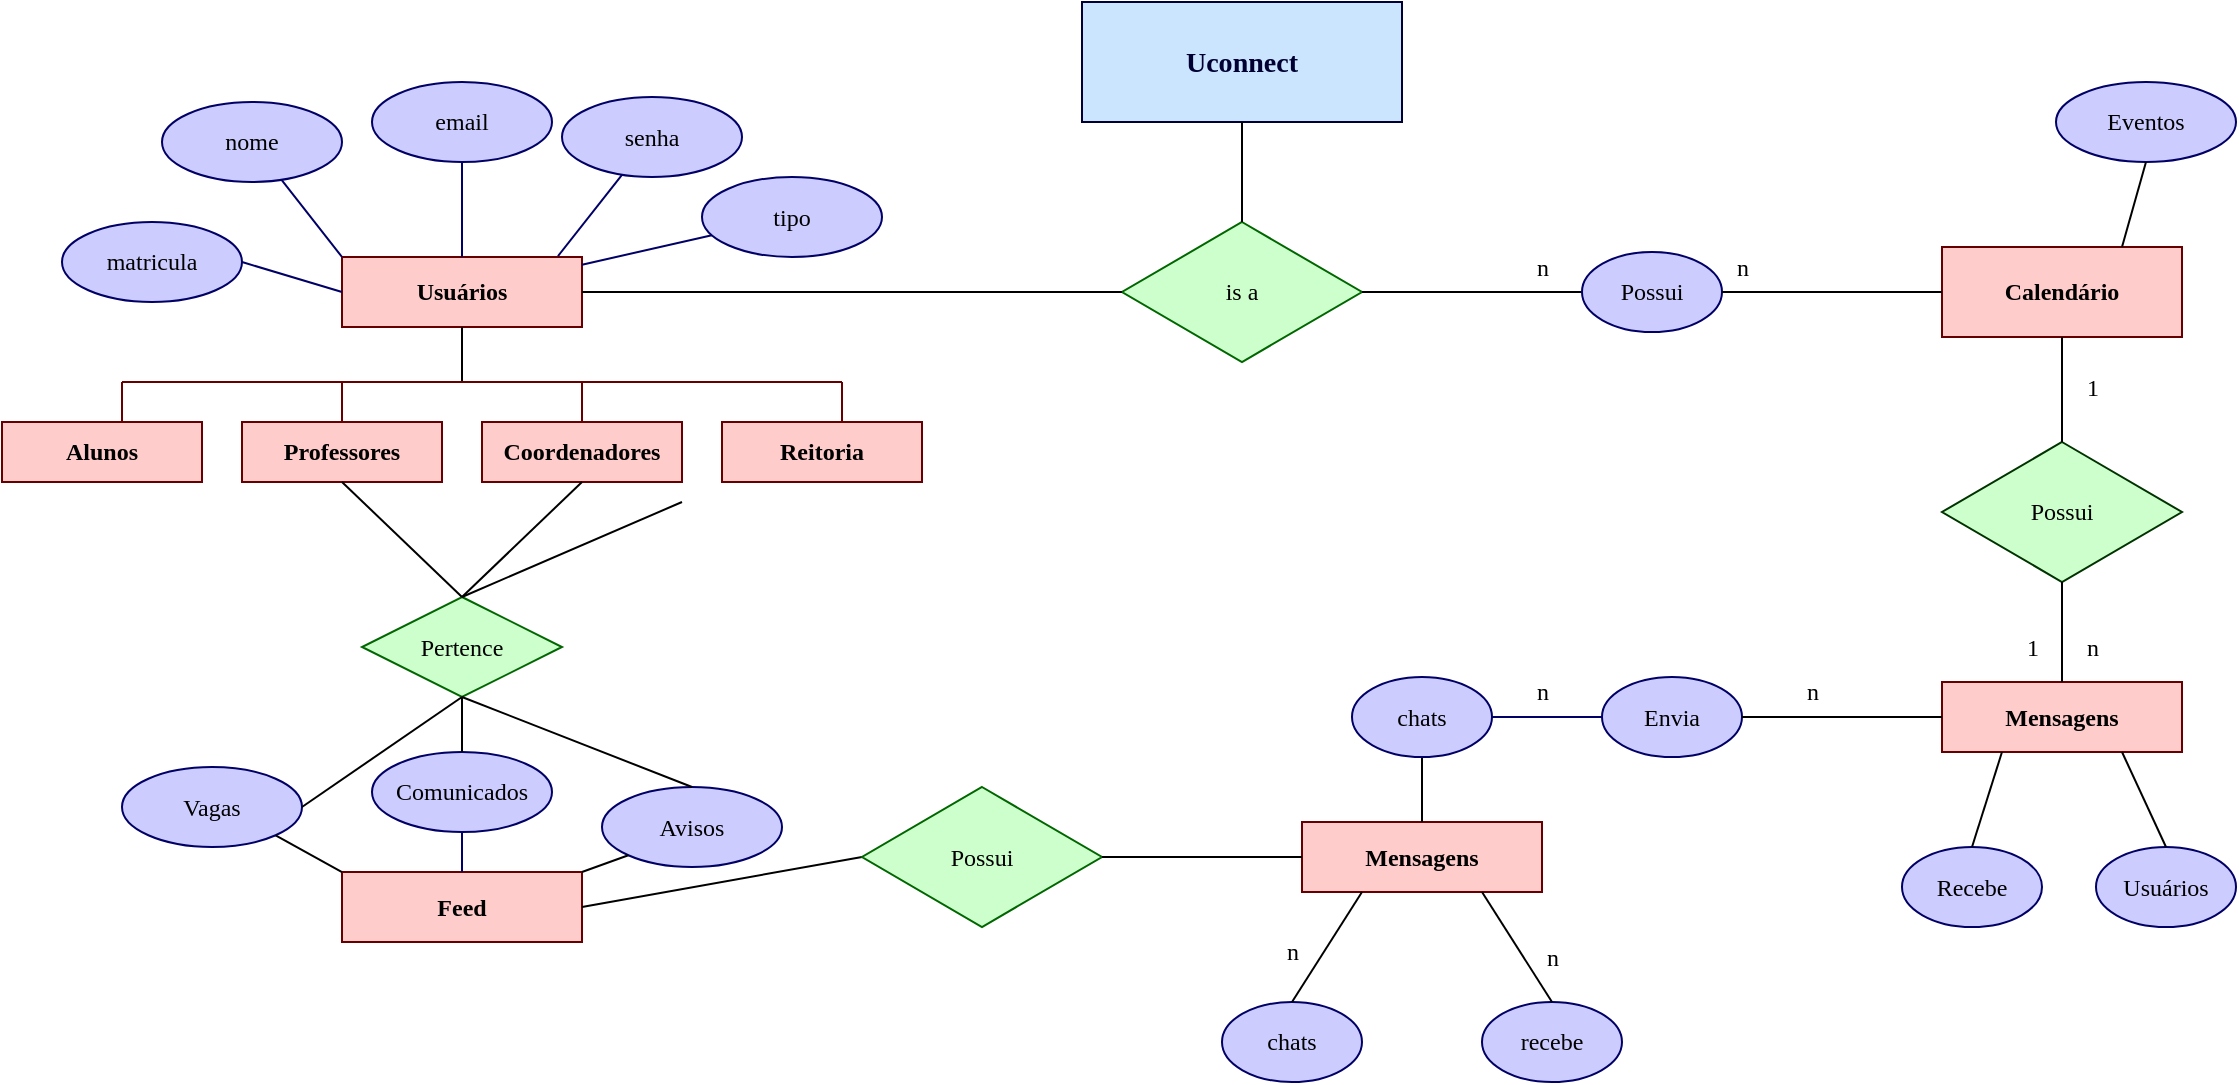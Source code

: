 <mxfile version="26.2.12">
  <diagram name="Página-1" id="XXjMigavx-W10F49XDjn">
    <mxGraphModel dx="1851" dy="1725" grid="1" gridSize="10" guides="1" tooltips="1" connect="1" arrows="1" fold="1" page="1" pageScale="1" pageWidth="827" pageHeight="1169" math="0" shadow="0">
      <root>
        <mxCell id="0" />
        <mxCell id="1" parent="0" />
        <mxCell id="xmNOLHHIbgw2WWlU3eTN-1" value="&lt;h3&gt;&lt;span&gt;&lt;font style=&quot;color: rgb(0, 0, 51);&quot;&gt;Uconnect&lt;/font&gt;&lt;/span&gt;&lt;/h3&gt;" style="rounded=0;whiteSpace=wrap;html=1;fontFamily=Times New Roman;fontStyle=0;fillColor=#CCE5FF;strokeColor=#000033;" parent="1" vertex="1">
          <mxGeometry x="320" y="-70" width="160" height="60" as="geometry" />
        </mxCell>
        <mxCell id="xmNOLHHIbgw2WWlU3eTN-2" value="&lt;font style=&quot;vertical-align: inherit;&quot;&gt;&lt;font style=&quot;vertical-align: inherit;&quot;&gt;is a&lt;/font&gt;&lt;/font&gt;" style="rhombus;whiteSpace=wrap;html=1;fillColor=#CCFFCC;strokeColor=#006600;fontFamily=Times New Roman;fontStyle=0" parent="1" vertex="1">
          <mxGeometry x="340" y="40" width="120" height="70" as="geometry" />
        </mxCell>
        <mxCell id="xmNOLHHIbgw2WWlU3eTN-4" value="" style="endArrow=none;html=1;rounded=0;entryX=0.5;entryY=1;entryDx=0;entryDy=0;exitX=0.5;exitY=0;exitDx=0;exitDy=0;fontFamily=Times New Roman;fontStyle=0" parent="1" source="xmNOLHHIbgw2WWlU3eTN-2" target="xmNOLHHIbgw2WWlU3eTN-1" edge="1">
          <mxGeometry width="50" height="50" relative="1" as="geometry">
            <mxPoint x="400" y="30" as="sourcePoint" />
            <mxPoint x="440" y="100" as="targetPoint" />
          </mxGeometry>
        </mxCell>
        <mxCell id="xmNOLHHIbgw2WWlU3eTN-6" value="&lt;font style=&quot;vertical-align: inherit;&quot;&gt;&lt;font style=&quot;vertical-align: inherit;&quot;&gt;Usuários&lt;/font&gt;&lt;/font&gt;" style="rounded=0;whiteSpace=wrap;html=1;fillColor=#FFCCCC;strokeColor=#660000;fontFamily=Times New Roman;fontStyle=1" parent="1" vertex="1">
          <mxGeometry x="-50" y="57.5" width="120" height="35" as="geometry" />
        </mxCell>
        <mxCell id="xmNOLHHIbgw2WWlU3eTN-7" value="&lt;font style=&quot;vertical-align: inherit;&quot;&gt;&lt;font style=&quot;vertical-align: inherit;&quot;&gt;matricula&lt;/font&gt;&lt;/font&gt;" style="ellipse;whiteSpace=wrap;html=1;fillColor=#CCCCFF;strokeColor=#000066;fontFamily=Times New Roman;fontStyle=0" parent="1" vertex="1">
          <mxGeometry x="-190" y="40" width="90" height="40" as="geometry" />
        </mxCell>
        <mxCell id="xmNOLHHIbgw2WWlU3eTN-8" value="&lt;font style=&quot;vertical-align: inherit;&quot;&gt;&lt;font style=&quot;vertical-align: inherit;&quot;&gt;nome&lt;/font&gt;&lt;/font&gt;" style="ellipse;whiteSpace=wrap;html=1;fillColor=#CCCCFF;strokeColor=#000066;fontFamily=Times New Roman;fontStyle=0" parent="1" vertex="1">
          <mxGeometry x="-140" y="-20" width="90" height="40" as="geometry" />
        </mxCell>
        <mxCell id="xmNOLHHIbgw2WWlU3eTN-9" value="&lt;font style=&quot;vertical-align: inherit;&quot;&gt;&lt;font style=&quot;vertical-align: inherit;&quot;&gt;&lt;font style=&quot;vertical-align: inherit;&quot;&gt;&lt;font style=&quot;vertical-align: inherit;&quot;&gt;email&lt;/font&gt;&lt;/font&gt;&lt;/font&gt;&lt;/font&gt;" style="ellipse;whiteSpace=wrap;html=1;fillColor=#CCCCFF;strokeColor=#000066;fontFamily=Times New Roman;fontStyle=0" parent="1" vertex="1">
          <mxGeometry x="-35" y="-30" width="90" height="40" as="geometry" />
        </mxCell>
        <mxCell id="xmNOLHHIbgw2WWlU3eTN-10" value="&lt;font style=&quot;vertical-align: inherit;&quot;&gt;&lt;font style=&quot;vertical-align: inherit;&quot;&gt;&lt;font style=&quot;vertical-align: inherit;&quot;&gt;&lt;font style=&quot;vertical-align: inherit;&quot;&gt;&lt;font style=&quot;vertical-align: inherit;&quot;&gt;&lt;font style=&quot;vertical-align: inherit;&quot;&gt;senha&lt;/font&gt;&lt;/font&gt;&lt;/font&gt;&lt;/font&gt;&lt;/font&gt;&lt;/font&gt;" style="ellipse;whiteSpace=wrap;html=1;fillColor=#CCCCFF;strokeColor=#000066;fontFamily=Times New Roman;fontStyle=0" parent="1" vertex="1">
          <mxGeometry x="60" y="-22.5" width="90" height="40" as="geometry" />
        </mxCell>
        <mxCell id="xmNOLHHIbgw2WWlU3eTN-11" value="&lt;font style=&quot;vertical-align: inherit;&quot;&gt;&lt;font style=&quot;vertical-align: inherit;&quot;&gt;tipo&lt;/font&gt;&lt;/font&gt;" style="ellipse;whiteSpace=wrap;html=1;fillColor=#CCCCFF;strokeColor=#000066;fontFamily=Times New Roman;fontStyle=0" parent="1" vertex="1">
          <mxGeometry x="130" y="17.5" width="90" height="40" as="geometry" />
        </mxCell>
        <mxCell id="xmNOLHHIbgw2WWlU3eTN-12" value="" style="endArrow=none;html=1;rounded=0;fillColor=#CCCCFF;strokeColor=#000066;fontFamily=Times New Roman;fontStyle=0" parent="1" source="xmNOLHHIbgw2WWlU3eTN-6" target="xmNOLHHIbgw2WWlU3eTN-11" edge="1">
          <mxGeometry width="50" height="50" relative="1" as="geometry">
            <mxPoint x="250" y="150" as="sourcePoint" />
            <mxPoint x="300" y="100" as="targetPoint" />
          </mxGeometry>
        </mxCell>
        <mxCell id="xmNOLHHIbgw2WWlU3eTN-13" value="" style="endArrow=none;html=1;rounded=0;exitX=0.9;exitY=-0.014;exitDx=0;exitDy=0;exitPerimeter=0;fillColor=#CCCCFF;strokeColor=#000066;fontFamily=Times New Roman;fontStyle=0" parent="1" source="xmNOLHHIbgw2WWlU3eTN-6" target="xmNOLHHIbgw2WWlU3eTN-10" edge="1">
          <mxGeometry width="50" height="50" relative="1" as="geometry">
            <mxPoint x="70" y="50" as="sourcePoint" />
            <mxPoint x="300" y="100" as="targetPoint" />
          </mxGeometry>
        </mxCell>
        <mxCell id="xmNOLHHIbgw2WWlU3eTN-14" value="" style="endArrow=none;html=1;rounded=0;exitX=0.5;exitY=0;exitDx=0;exitDy=0;entryX=0.5;entryY=1;entryDx=0;entryDy=0;fillColor=#CCCCFF;strokeColor=#000066;fontFamily=Times New Roman;fontStyle=0" parent="1" source="xmNOLHHIbgw2WWlU3eTN-6" target="xmNOLHHIbgw2WWlU3eTN-9" edge="1">
          <mxGeometry width="50" height="50" relative="1" as="geometry">
            <mxPoint x="250" y="150" as="sourcePoint" />
            <mxPoint x="300" y="100" as="targetPoint" />
          </mxGeometry>
        </mxCell>
        <mxCell id="xmNOLHHIbgw2WWlU3eTN-15" value="" style="endArrow=none;html=1;rounded=0;exitX=0;exitY=0;exitDx=0;exitDy=0;fillColor=#CCCCFF;strokeColor=#000066;fontFamily=Times New Roman;fontStyle=0" parent="1" source="xmNOLHHIbgw2WWlU3eTN-6" target="xmNOLHHIbgw2WWlU3eTN-8" edge="1">
          <mxGeometry width="50" height="50" relative="1" as="geometry">
            <mxPoint x="250" y="150" as="sourcePoint" />
            <mxPoint x="300" y="100" as="targetPoint" />
          </mxGeometry>
        </mxCell>
        <mxCell id="xmNOLHHIbgw2WWlU3eTN-16" value="" style="endArrow=none;html=1;rounded=0;exitX=0;exitY=0.5;exitDx=0;exitDy=0;entryX=1;entryY=0.5;entryDx=0;entryDy=0;strokeColor=#000066;fontFamily=Times New Roman;fontStyle=0" parent="1" source="xmNOLHHIbgw2WWlU3eTN-6" target="xmNOLHHIbgw2WWlU3eTN-7" edge="1">
          <mxGeometry width="50" height="50" relative="1" as="geometry">
            <mxPoint x="250" y="150" as="sourcePoint" />
            <mxPoint x="300" y="100" as="targetPoint" />
          </mxGeometry>
        </mxCell>
        <mxCell id="xmNOLHHIbgw2WWlU3eTN-17" value="" style="endArrow=none;html=1;rounded=0;exitX=1;exitY=0.5;exitDx=0;exitDy=0;fontFamily=Times New Roman;fontStyle=0" parent="1" source="xmNOLHHIbgw2WWlU3eTN-6" target="xmNOLHHIbgw2WWlU3eTN-2" edge="1">
          <mxGeometry width="50" height="50" relative="1" as="geometry">
            <mxPoint x="250" y="150" as="sourcePoint" />
            <mxPoint x="300" y="100" as="targetPoint" />
          </mxGeometry>
        </mxCell>
        <mxCell id="xmNOLHHIbgw2WWlU3eTN-18" value="&lt;font style=&quot;vertical-align: inherit;&quot;&gt;&lt;font style=&quot;vertical-align: inherit;&quot;&gt;Alunos&lt;/font&gt;&lt;/font&gt;" style="rounded=0;whiteSpace=wrap;html=1;fillColor=#FFCCCC;strokeColor=#660000;fontFamily=Times New Roman;fontStyle=1" parent="1" vertex="1">
          <mxGeometry x="-220" y="140" width="100" height="30" as="geometry" />
        </mxCell>
        <mxCell id="xmNOLHHIbgw2WWlU3eTN-19" value="&lt;font style=&quot;vertical-align: inherit;&quot;&gt;&lt;font style=&quot;vertical-align: inherit;&quot;&gt;Professores&lt;/font&gt;&lt;/font&gt;" style="rounded=0;whiteSpace=wrap;html=1;fillColor=#FFCCCC;strokeColor=#660000;fontFamily=Times New Roman;fontStyle=1" parent="1" vertex="1">
          <mxGeometry x="-100" y="140" width="100" height="30" as="geometry" />
        </mxCell>
        <mxCell id="xmNOLHHIbgw2WWlU3eTN-20" value="&lt;font style=&quot;vertical-align: inherit;&quot;&gt;&lt;font style=&quot;vertical-align: inherit;&quot;&gt;Coordenadores&lt;/font&gt;&lt;/font&gt;" style="rounded=0;whiteSpace=wrap;html=1;fillColor=#FFCCCC;strokeColor=#660000;fontFamily=Times New Roman;fontStyle=1" parent="1" vertex="1">
          <mxGeometry x="20" y="140" width="100" height="30" as="geometry" />
        </mxCell>
        <mxCell id="xmNOLHHIbgw2WWlU3eTN-21" value="&lt;font style=&quot;vertical-align: inherit;&quot;&gt;&lt;font style=&quot;vertical-align: inherit;&quot;&gt;&lt;font style=&quot;vertical-align: inherit;&quot;&gt;&lt;font style=&quot;vertical-align: inherit;&quot;&gt;Reitoria&lt;/font&gt;&lt;/font&gt;&lt;/font&gt;&lt;/font&gt;" style="rounded=0;whiteSpace=wrap;html=1;fillColor=#FFCCCC;strokeColor=#660000;fontFamily=Times New Roman;fontStyle=1" parent="1" vertex="1">
          <mxGeometry x="140" y="140" width="100" height="30" as="geometry" />
        </mxCell>
        <mxCell id="xmNOLHHIbgw2WWlU3eTN-22" value="" style="endArrow=none;html=1;rounded=0;entryX=0.5;entryY=1;entryDx=0;entryDy=0;fontFamily=Times New Roman;fontStyle=0" parent="1" target="xmNOLHHIbgw2WWlU3eTN-6" edge="1">
          <mxGeometry width="50" height="50" relative="1" as="geometry">
            <mxPoint x="10" y="120" as="sourcePoint" />
            <mxPoint x="160" y="100" as="targetPoint" />
          </mxGeometry>
        </mxCell>
        <mxCell id="xmNOLHHIbgw2WWlU3eTN-23" value="" style="endArrow=none;html=1;rounded=0;fillColor=#FFCCCC;strokeColor=#660000;fontFamily=Times New Roman;fontStyle=1" parent="1" edge="1">
          <mxGeometry width="50" height="50" relative="1" as="geometry">
            <mxPoint x="-160" y="120" as="sourcePoint" />
            <mxPoint x="200" y="120" as="targetPoint" />
          </mxGeometry>
        </mxCell>
        <mxCell id="xmNOLHHIbgw2WWlU3eTN-24" value="" style="endArrow=none;html=1;rounded=0;fillColor=#FFCCCC;strokeColor=#660000;fontFamily=Times New Roman;fontStyle=1" parent="1" edge="1">
          <mxGeometry width="50" height="50" relative="1" as="geometry">
            <mxPoint x="200" y="140" as="sourcePoint" />
            <mxPoint x="200" y="120" as="targetPoint" />
          </mxGeometry>
        </mxCell>
        <mxCell id="xmNOLHHIbgw2WWlU3eTN-25" value="" style="endArrow=none;html=1;rounded=0;exitX=0.5;exitY=0;exitDx=0;exitDy=0;fillColor=#FFCCCC;strokeColor=#660000;fontFamily=Times New Roman;fontStyle=1" parent="1" source="xmNOLHHIbgw2WWlU3eTN-20" edge="1">
          <mxGeometry width="50" height="50" relative="1" as="geometry">
            <mxPoint x="110" y="150" as="sourcePoint" />
            <mxPoint x="70" y="120" as="targetPoint" />
          </mxGeometry>
        </mxCell>
        <mxCell id="xmNOLHHIbgw2WWlU3eTN-27" value="" style="endArrow=none;html=1;rounded=0;exitX=0.5;exitY=0;exitDx=0;exitDy=0;fillColor=#FFCCCC;strokeColor=#660000;fontFamily=Times New Roman;fontStyle=1" parent="1" source="xmNOLHHIbgw2WWlU3eTN-19" edge="1">
          <mxGeometry width="50" height="50" relative="1" as="geometry">
            <mxPoint x="110" y="150" as="sourcePoint" />
            <mxPoint x="-50" y="120" as="targetPoint" />
          </mxGeometry>
        </mxCell>
        <mxCell id="xmNOLHHIbgw2WWlU3eTN-28" value="" style="endArrow=none;html=1;rounded=0;fillColor=#FFCCCC;strokeColor=#660000;fontFamily=Times New Roman;fontStyle=1" parent="1" edge="1">
          <mxGeometry width="50" height="50" relative="1" as="geometry">
            <mxPoint x="-160" y="140" as="sourcePoint" />
            <mxPoint x="-160" y="120" as="targetPoint" />
          </mxGeometry>
        </mxCell>
        <mxCell id="xmNOLHHIbgw2WWlU3eTN-31" value="" style="endArrow=none;html=1;rounded=0;exitX=1;exitY=0.5;exitDx=0;exitDy=0;entryX=0;entryY=0.5;entryDx=0;entryDy=0;fontFamily=Times New Roman;fontStyle=0" parent="1" source="xmNOLHHIbgw2WWlU3eTN-2" target="xmNOLHHIbgw2WWlU3eTN-32" edge="1">
          <mxGeometry width="50" height="50" relative="1" as="geometry">
            <mxPoint x="590" y="150" as="sourcePoint" />
            <mxPoint x="560" y="80" as="targetPoint" />
          </mxGeometry>
        </mxCell>
        <mxCell id="xmNOLHHIbgw2WWlU3eTN-32" value="&lt;font style=&quot;vertical-align: inherit;&quot;&gt;&lt;font style=&quot;vertical-align: inherit;&quot;&gt;Possui&lt;/font&gt;&lt;/font&gt;" style="ellipse;whiteSpace=wrap;html=1;fillColor=#CCCCFF;strokeColor=#000066;fontFamily=Times New Roman;fontStyle=0" parent="1" vertex="1">
          <mxGeometry x="570" y="55" width="70" height="40" as="geometry" />
        </mxCell>
        <mxCell id="xmNOLHHIbgw2WWlU3eTN-34" value="&lt;font style=&quot;vertical-align: inherit;&quot;&gt;&lt;font style=&quot;vertical-align: inherit;&quot;&gt;Calendário&lt;/font&gt;&lt;/font&gt;" style="rounded=0;whiteSpace=wrap;html=1;fontFamily=Times New Roman;fontStyle=1;fillColor=#FFCCCC;strokeColor=#660000;" parent="1" vertex="1">
          <mxGeometry x="750" y="52.5" width="120" height="45" as="geometry" />
        </mxCell>
        <mxCell id="xmNOLHHIbgw2WWlU3eTN-35" value="" style="endArrow=none;html=1;rounded=0;entryX=0;entryY=0.5;entryDx=0;entryDy=0;exitX=1;exitY=0.5;exitDx=0;exitDy=0;fontFamily=Times New Roman;fontStyle=0" parent="1" source="xmNOLHHIbgw2WWlU3eTN-32" target="xmNOLHHIbgw2WWlU3eTN-34" edge="1">
          <mxGeometry width="50" height="50" relative="1" as="geometry">
            <mxPoint x="590" y="150" as="sourcePoint" />
            <mxPoint x="640" y="100" as="targetPoint" />
          </mxGeometry>
        </mxCell>
        <mxCell id="xmNOLHHIbgw2WWlU3eTN-37" value="&lt;font style=&quot;vertical-align: inherit;&quot;&gt;&lt;font style=&quot;vertical-align: inherit;&quot;&gt;&lt;font style=&quot;vertical-align: inherit;&quot;&gt;&lt;font style=&quot;vertical-align: inherit;&quot;&gt;Eventos&lt;/font&gt;&lt;/font&gt;&lt;/font&gt;&lt;/font&gt;" style="ellipse;whiteSpace=wrap;html=1;fillColor=#CCCCFF;strokeColor=#000066;fontFamily=Times New Roman;fontStyle=0" parent="1" vertex="1">
          <mxGeometry x="807" y="-30" width="90" height="40" as="geometry" />
        </mxCell>
        <mxCell id="xmNOLHHIbgw2WWlU3eTN-39" value="&lt;font style=&quot;vertical-align: inherit;&quot;&gt;&lt;font style=&quot;vertical-align: inherit;&quot;&gt;Feed&lt;/font&gt;&lt;/font&gt;" style="rounded=0;whiteSpace=wrap;html=1;fillColor=#FFCCCC;strokeColor=#660000;fontFamily=Times New Roman;fontStyle=1" parent="1" vertex="1">
          <mxGeometry x="-50" y="365" width="120" height="35" as="geometry" />
        </mxCell>
        <mxCell id="xmNOLHHIbgw2WWlU3eTN-41" value="&lt;font style=&quot;vertical-align: inherit;&quot;&gt;&lt;font style=&quot;vertical-align: inherit;&quot;&gt;&lt;font style=&quot;vertical-align: inherit;&quot;&gt;&lt;font style=&quot;vertical-align: inherit;&quot;&gt;Comunicados&lt;/font&gt;&lt;/font&gt;&lt;/font&gt;&lt;/font&gt;" style="ellipse;whiteSpace=wrap;html=1;fillColor=#CCCCFF;strokeColor=#000066;fontFamily=Times New Roman;fontStyle=0" parent="1" vertex="1">
          <mxGeometry x="-35" y="305" width="90" height="40" as="geometry" />
        </mxCell>
        <mxCell id="xmNOLHHIbgw2WWlU3eTN-43" value="&lt;font style=&quot;vertical-align: inherit;&quot;&gt;&lt;font style=&quot;vertical-align: inherit;&quot;&gt;Avisos&lt;/font&gt;&lt;/font&gt;" style="ellipse;whiteSpace=wrap;html=1;fillColor=#CCCCFF;strokeColor=#000066;fontFamily=Times New Roman;fontStyle=0" parent="1" vertex="1">
          <mxGeometry x="80" y="322.5" width="90" height="40" as="geometry" />
        </mxCell>
        <mxCell id="xmNOLHHIbgw2WWlU3eTN-44" value="&lt;font style=&quot;vertical-align: inherit;&quot;&gt;&lt;font style=&quot;vertical-align: inherit;&quot;&gt;Vagas&lt;/font&gt;&lt;/font&gt;" style="ellipse;whiteSpace=wrap;html=1;fillColor=#CCCCFF;strokeColor=#000066;fontFamily=Times New Roman;fontStyle=0" parent="1" vertex="1">
          <mxGeometry x="-160" y="312.5" width="90" height="40" as="geometry" />
        </mxCell>
        <mxCell id="xmNOLHHIbgw2WWlU3eTN-45" value="" style="endArrow=none;html=1;rounded=0;entryX=0.5;entryY=1;entryDx=0;entryDy=0;exitX=0.5;exitY=0;exitDx=0;exitDy=0;fillColor=#CCCCFF;strokeColor=#000066;fontFamily=Times New Roman;fontStyle=0" parent="1" source="xmNOLHHIbgw2WWlU3eTN-39" target="xmNOLHHIbgw2WWlU3eTN-41" edge="1">
          <mxGeometry width="50" height="50" relative="1" as="geometry">
            <mxPoint x="25" y="340" as="sourcePoint" />
            <mxPoint x="130" y="250" as="targetPoint" />
          </mxGeometry>
        </mxCell>
        <mxCell id="xmNOLHHIbgw2WWlU3eTN-48" value="" style="endArrow=none;html=1;rounded=0;entryX=0;entryY=0.5;entryDx=0;entryDy=0;exitX=1;exitY=0.5;exitDx=0;exitDy=0;fontFamily=Times New Roman;fontStyle=0" parent="1" source="xmNOLHHIbgw2WWlU3eTN-39" target="xmNOLHHIbgw2WWlU3eTN-50" edge="1">
          <mxGeometry width="50" height="50" relative="1" as="geometry">
            <mxPoint x="80" y="300" as="sourcePoint" />
            <mxPoint x="225.714" y="324.286" as="targetPoint" />
          </mxGeometry>
        </mxCell>
        <mxCell id="xmNOLHHIbgw2WWlU3eTN-50" value="&lt;font style=&quot;vertical-align: inherit;&quot;&gt;&lt;font style=&quot;vertical-align: inherit;&quot;&gt;Possui&lt;/font&gt;&lt;/font&gt;" style="rhombus;whiteSpace=wrap;html=1;fillColor=#CCFFCC;strokeColor=#006600;fontFamily=Times New Roman;fontStyle=0" parent="1" vertex="1">
          <mxGeometry x="210" y="322.5" width="120" height="70" as="geometry" />
        </mxCell>
        <mxCell id="xmNOLHHIbgw2WWlU3eTN-51" value="&lt;font style=&quot;vertical-align: inherit;&quot;&gt;&lt;font style=&quot;vertical-align: inherit;&quot;&gt;Mensagens&lt;/font&gt;&lt;/font&gt;" style="rounded=0;whiteSpace=wrap;html=1;fontFamily=Times New Roman;fontStyle=1;fillColor=#FFCCCC;strokeColor=#660000;" parent="1" vertex="1">
          <mxGeometry x="430" y="340" width="120" height="35" as="geometry" />
        </mxCell>
        <mxCell id="xmNOLHHIbgw2WWlU3eTN-52" value="" style="endArrow=none;html=1;rounded=0;entryX=0;entryY=0.5;entryDx=0;entryDy=0;exitX=1;exitY=0.5;exitDx=0;exitDy=0;fontFamily=Times New Roman;fontStyle=0" parent="1" source="xmNOLHHIbgw2WWlU3eTN-50" target="xmNOLHHIbgw2WWlU3eTN-51" edge="1">
          <mxGeometry width="50" height="50" relative="1" as="geometry">
            <mxPoint x="80" y="300" as="sourcePoint" />
            <mxPoint x="130" y="250" as="targetPoint" />
          </mxGeometry>
        </mxCell>
        <mxCell id="xmNOLHHIbgw2WWlU3eTN-53" value="&lt;font style=&quot;vertical-align: inherit;&quot;&gt;&lt;font style=&quot;vertical-align: inherit;&quot;&gt;chats&lt;/font&gt;&lt;/font&gt;" style="ellipse;whiteSpace=wrap;html=1;fillColor=#CCCCFF;strokeColor=#000066;fontFamily=Times New Roman;fontStyle=0" parent="1" vertex="1">
          <mxGeometry x="390" y="430" width="70" height="40" as="geometry" />
        </mxCell>
        <mxCell id="xmNOLHHIbgw2WWlU3eTN-54" value="&lt;font style=&quot;vertical-align: inherit;&quot;&gt;&lt;font style=&quot;vertical-align: inherit;&quot;&gt;recebe&lt;/font&gt;&lt;/font&gt;" style="ellipse;whiteSpace=wrap;html=1;fillColor=#CCCCFF;strokeColor=#000066;fontFamily=Times New Roman;fontStyle=0" parent="1" vertex="1">
          <mxGeometry x="520" y="430" width="70" height="40" as="geometry" />
        </mxCell>
        <mxCell id="xmNOLHHIbgw2WWlU3eTN-55" value="" style="endArrow=none;html=1;rounded=0;exitX=0.5;exitY=0;exitDx=0;exitDy=0;entryX=0.25;entryY=1;entryDx=0;entryDy=0;fontFamily=Times New Roman;fontStyle=0" parent="1" source="xmNOLHHIbgw2WWlU3eTN-53" target="xmNOLHHIbgw2WWlU3eTN-51" edge="1">
          <mxGeometry width="50" height="50" relative="1" as="geometry">
            <mxPoint x="540" y="320" as="sourcePoint" />
            <mxPoint x="590" y="270" as="targetPoint" />
          </mxGeometry>
        </mxCell>
        <mxCell id="xmNOLHHIbgw2WWlU3eTN-56" value="" style="endArrow=none;html=1;rounded=0;exitX=0.5;exitY=0;exitDx=0;exitDy=0;entryX=0.75;entryY=1;entryDx=0;entryDy=0;fontFamily=Times New Roman;fontStyle=0" parent="1" source="xmNOLHHIbgw2WWlU3eTN-54" target="xmNOLHHIbgw2WWlU3eTN-51" edge="1">
          <mxGeometry width="50" height="50" relative="1" as="geometry">
            <mxPoint x="540" y="320" as="sourcePoint" />
            <mxPoint x="590" y="270" as="targetPoint" />
          </mxGeometry>
        </mxCell>
        <mxCell id="xmNOLHHIbgw2WWlU3eTN-57" value="&lt;font style=&quot;vertical-align: inherit;&quot;&gt;&lt;font style=&quot;vertical-align: inherit;&quot;&gt;n&lt;/font&gt;&lt;/font&gt;" style="text;html=1;align=center;verticalAlign=middle;resizable=0;points=[];autosize=1;strokeColor=none;fillColor=none;fontFamily=Times New Roman;fontStyle=0" parent="1" vertex="1">
          <mxGeometry x="410" y="390" width="30" height="30" as="geometry" />
        </mxCell>
        <mxCell id="xmNOLHHIbgw2WWlU3eTN-58" value="&lt;font style=&quot;vertical-align: inherit;&quot;&gt;&lt;font style=&quot;vertical-align: inherit;&quot;&gt;n&lt;/font&gt;&lt;/font&gt;" style="text;html=1;align=center;verticalAlign=middle;resizable=0;points=[];autosize=1;strokeColor=none;fillColor=none;fontFamily=Times New Roman;fontStyle=0" parent="1" vertex="1">
          <mxGeometry x="540" y="392.5" width="30" height="30" as="geometry" />
        </mxCell>
        <mxCell id="xmNOLHHIbgw2WWlU3eTN-59" value="" style="endArrow=none;html=1;rounded=0;exitX=0.5;exitY=0;exitDx=0;exitDy=0;fillColor=#CCCCFF;strokeColor=#000066;fontFamily=Times New Roman;fontStyle=0" parent="1" source="xmNOLHHIbgw2WWlU3eTN-60" edge="1">
          <mxGeometry width="50" height="50" relative="1" as="geometry">
            <mxPoint x="540" y="320" as="sourcePoint" />
            <mxPoint x="490" y="280" as="targetPoint" />
          </mxGeometry>
        </mxCell>
        <mxCell id="xmNOLHHIbgw2WWlU3eTN-61" value="" style="endArrow=none;html=1;rounded=0;exitX=0.5;exitY=0;exitDx=0;exitDy=0;fontFamily=Times New Roman;fontStyle=0" parent="1" source="xmNOLHHIbgw2WWlU3eTN-51" target="xmNOLHHIbgw2WWlU3eTN-60" edge="1">
          <mxGeometry width="50" height="50" relative="1" as="geometry">
            <mxPoint x="490" y="340" as="sourcePoint" />
            <mxPoint x="490" y="280" as="targetPoint" />
          </mxGeometry>
        </mxCell>
        <mxCell id="xmNOLHHIbgw2WWlU3eTN-60" value="&lt;font style=&quot;vertical-align: inherit;&quot;&gt;&lt;font style=&quot;vertical-align: inherit;&quot;&gt;chats&lt;/font&gt;&lt;/font&gt;" style="ellipse;whiteSpace=wrap;html=1;fillColor=#CCCCFF;strokeColor=#000066;fontFamily=Times New Roman;fontStyle=0" parent="1" vertex="1">
          <mxGeometry x="455" y="267.5" width="70" height="40" as="geometry" />
        </mxCell>
        <mxCell id="xmNOLHHIbgw2WWlU3eTN-62" value="&lt;font style=&quot;vertical-align: inherit;&quot;&gt;&lt;font style=&quot;vertical-align: inherit;&quot;&gt;Envia&lt;/font&gt;&lt;/font&gt;" style="ellipse;whiteSpace=wrap;html=1;fillColor=#CCCCFF;strokeColor=#000066;fontFamily=Times New Roman;fontStyle=0" parent="1" vertex="1">
          <mxGeometry x="580" y="267.5" width="70" height="40" as="geometry" />
        </mxCell>
        <mxCell id="xmNOLHHIbgw2WWlU3eTN-63" value="" style="endArrow=none;html=1;rounded=0;exitX=1;exitY=0.5;exitDx=0;exitDy=0;fillColor=#CCCCFF;strokeColor=#000066;fontFamily=Times New Roman;fontStyle=0" parent="1" source="xmNOLHHIbgw2WWlU3eTN-60" target="xmNOLHHIbgw2WWlU3eTN-62" edge="1">
          <mxGeometry width="50" height="50" relative="1" as="geometry">
            <mxPoint x="540" y="320" as="sourcePoint" />
            <mxPoint x="590" y="270" as="targetPoint" />
          </mxGeometry>
        </mxCell>
        <mxCell id="xmNOLHHIbgw2WWlU3eTN-64" value="&lt;font style=&quot;vertical-align: inherit;&quot;&gt;&lt;font style=&quot;vertical-align: inherit;&quot;&gt;n&lt;/font&gt;&lt;/font&gt;" style="text;html=1;align=center;verticalAlign=middle;resizable=0;points=[];autosize=1;strokeColor=none;fillColor=none;fontFamily=Times New Roman;fontStyle=0" parent="1" vertex="1">
          <mxGeometry x="535" y="260" width="30" height="30" as="geometry" />
        </mxCell>
        <mxCell id="xmNOLHHIbgw2WWlU3eTN-65" value="&lt;font style=&quot;vertical-align: inherit;&quot;&gt;&lt;font style=&quot;vertical-align: inherit;&quot;&gt;Mensagens&lt;/font&gt;&lt;/font&gt;" style="rounded=0;whiteSpace=wrap;html=1;fontFamily=Times New Roman;fontStyle=1;fillColor=#FFCCCC;strokeColor=#660000;" parent="1" vertex="1">
          <mxGeometry x="750" y="270" width="120" height="35" as="geometry" />
        </mxCell>
        <mxCell id="xmNOLHHIbgw2WWlU3eTN-66" value="" style="endArrow=none;html=1;rounded=0;entryX=0;entryY=0.5;entryDx=0;entryDy=0;fontFamily=Times New Roman;fontStyle=0" parent="1" source="xmNOLHHIbgw2WWlU3eTN-62" target="xmNOLHHIbgw2WWlU3eTN-65" edge="1">
          <mxGeometry width="50" height="50" relative="1" as="geometry">
            <mxPoint x="540" y="320" as="sourcePoint" />
            <mxPoint x="590" y="270" as="targetPoint" />
          </mxGeometry>
        </mxCell>
        <mxCell id="xmNOLHHIbgw2WWlU3eTN-67" value="&lt;font style=&quot;vertical-align: inherit;&quot;&gt;&lt;font style=&quot;vertical-align: inherit;&quot;&gt;Recebe&lt;/font&gt;&lt;/font&gt;" style="ellipse;whiteSpace=wrap;html=1;fillColor=#CCCCFF;strokeColor=#000066;fontFamily=Times New Roman;fontStyle=0" parent="1" vertex="1">
          <mxGeometry x="730" y="352.5" width="70" height="40" as="geometry" />
        </mxCell>
        <mxCell id="xmNOLHHIbgw2WWlU3eTN-68" value="&lt;font style=&quot;vertical-align: inherit;&quot;&gt;&lt;font style=&quot;vertical-align: inherit;&quot;&gt;&lt;font style=&quot;vertical-align: inherit;&quot;&gt;&lt;font style=&quot;vertical-align: inherit;&quot;&gt;Usuários&lt;/font&gt;&lt;/font&gt;&lt;/font&gt;&lt;/font&gt;" style="ellipse;whiteSpace=wrap;html=1;fillColor=#CCCCFF;strokeColor=#000066;fontStyle=0;fontFamily=Times New Roman;" parent="1" vertex="1">
          <mxGeometry x="827" y="352.5" width="70" height="40" as="geometry" />
        </mxCell>
        <mxCell id="xmNOLHHIbgw2WWlU3eTN-69" value="" style="endArrow=none;html=1;rounded=0;entryX=0.25;entryY=1;entryDx=0;entryDy=0;exitX=0.5;exitY=0;exitDx=0;exitDy=0;fontFamily=Times New Roman;fontStyle=0" parent="1" source="xmNOLHHIbgw2WWlU3eTN-67" target="xmNOLHHIbgw2WWlU3eTN-65" edge="1">
          <mxGeometry width="50" height="50" relative="1" as="geometry">
            <mxPoint x="540" y="320" as="sourcePoint" />
            <mxPoint x="590" y="270" as="targetPoint" />
          </mxGeometry>
        </mxCell>
        <mxCell id="xmNOLHHIbgw2WWlU3eTN-70" value="" style="endArrow=none;html=1;rounded=0;entryX=0.75;entryY=1;entryDx=0;entryDy=0;exitX=0.5;exitY=0;exitDx=0;exitDy=0;fontFamily=Times New Roman;fontStyle=0" parent="1" source="xmNOLHHIbgw2WWlU3eTN-68" target="xmNOLHHIbgw2WWlU3eTN-65" edge="1">
          <mxGeometry width="50" height="50" relative="1" as="geometry">
            <mxPoint x="540" y="320" as="sourcePoint" />
            <mxPoint x="590" y="270" as="targetPoint" />
          </mxGeometry>
        </mxCell>
        <mxCell id="xmNOLHHIbgw2WWlU3eTN-71" value="&lt;font style=&quot;vertical-align: inherit;&quot;&gt;&lt;font style=&quot;vertical-align: inherit;&quot;&gt;n&lt;/font&gt;&lt;/font&gt;" style="text;html=1;align=center;verticalAlign=middle;resizable=0;points=[];autosize=1;strokeColor=none;fillColor=none;fontFamily=Times New Roman;fontStyle=0" parent="1" vertex="1">
          <mxGeometry x="670" y="260" width="30" height="30" as="geometry" />
        </mxCell>
        <mxCell id="xmNOLHHIbgw2WWlU3eTN-72" value="&lt;font style=&quot;vertical-align: inherit;&quot;&gt;&lt;font style=&quot;vertical-align: inherit;&quot;&gt;Possui&lt;/font&gt;&lt;/font&gt;" style="rhombus;whiteSpace=wrap;html=1;fillColor=#CCFFCC;strokeColor=#003300;fontFamily=Times New Roman;fontStyle=0" parent="1" vertex="1">
          <mxGeometry x="750" y="150" width="120" height="70" as="geometry" />
        </mxCell>
        <mxCell id="xmNOLHHIbgw2WWlU3eTN-73" value="" style="endArrow=none;html=1;rounded=0;entryX=0.5;entryY=0;entryDx=0;entryDy=0;fontFamily=Times New Roman;fontStyle=0" parent="1" source="xmNOLHHIbgw2WWlU3eTN-34" target="xmNOLHHIbgw2WWlU3eTN-72" edge="1">
          <mxGeometry width="50" height="50" relative="1" as="geometry">
            <mxPoint x="540" y="320" as="sourcePoint" />
            <mxPoint x="590" y="270" as="targetPoint" />
          </mxGeometry>
        </mxCell>
        <mxCell id="xmNOLHHIbgw2WWlU3eTN-74" value="" style="endArrow=none;html=1;rounded=0;exitX=0.5;exitY=1;exitDx=0;exitDy=0;entryX=0.5;entryY=0;entryDx=0;entryDy=0;fontFamily=Times New Roman;fontStyle=0" parent="1" source="xmNOLHHIbgw2WWlU3eTN-72" target="xmNOLHHIbgw2WWlU3eTN-65" edge="1">
          <mxGeometry width="50" height="50" relative="1" as="geometry">
            <mxPoint x="540" y="320" as="sourcePoint" />
            <mxPoint x="590" y="270" as="targetPoint" />
          </mxGeometry>
        </mxCell>
        <mxCell id="xmNOLHHIbgw2WWlU3eTN-75" value="&lt;font style=&quot;vertical-align: inherit;&quot;&gt;&lt;font style=&quot;vertical-align: inherit;&quot;&gt;1&lt;/font&gt;&lt;/font&gt;" style="text;html=1;align=center;verticalAlign=middle;resizable=0;points=[];autosize=1;strokeColor=none;fillColor=none;fontFamily=Times New Roman;fontStyle=0" parent="1" vertex="1">
          <mxGeometry x="780" y="237.5" width="30" height="30" as="geometry" />
        </mxCell>
        <mxCell id="xmNOLHHIbgw2WWlU3eTN-76" value="&lt;font style=&quot;vertical-align: inherit;&quot;&gt;&lt;font style=&quot;vertical-align: inherit;&quot;&gt;n&lt;/font&gt;&lt;/font&gt;" style="text;html=1;align=center;verticalAlign=middle;resizable=0;points=[];autosize=1;strokeColor=none;fillColor=none;fontFamily=Times New Roman;fontStyle=0" parent="1" vertex="1">
          <mxGeometry x="810" y="237.5" width="30" height="30" as="geometry" />
        </mxCell>
        <mxCell id="xmNOLHHIbgw2WWlU3eTN-77" value="&lt;font style=&quot;vertical-align: inherit;&quot;&gt;&lt;font style=&quot;vertical-align: inherit;&quot;&gt;1&lt;/font&gt;&lt;/font&gt;" style="text;html=1;align=center;verticalAlign=middle;resizable=0;points=[];autosize=1;strokeColor=none;fillColor=none;fontFamily=Times New Roman;fontStyle=0" parent="1" vertex="1">
          <mxGeometry x="810" y="108" width="30" height="30" as="geometry" />
        </mxCell>
        <mxCell id="n9gVkUT_TrZV7uCSKe-V-1" value="" style="endArrow=none;html=1;rounded=0;entryX=0.5;entryY=1;entryDx=0;entryDy=0;exitX=0.75;exitY=0;exitDx=0;exitDy=0;fontFamily=Times New Roman;fontStyle=0" edge="1" parent="1" source="xmNOLHHIbgw2WWlU3eTN-34" target="xmNOLHHIbgw2WWlU3eTN-37">
          <mxGeometry width="50" height="50" relative="1" as="geometry">
            <mxPoint x="760" y="110" as="sourcePoint" />
            <mxPoint x="810" y="60" as="targetPoint" />
          </mxGeometry>
        </mxCell>
        <mxCell id="n9gVkUT_TrZV7uCSKe-V-2" value="&lt;font style=&quot;vertical-align: inherit;&quot;&gt;&lt;font style=&quot;vertical-align: inherit;&quot;&gt;n&lt;/font&gt;&lt;/font&gt;" style="text;html=1;align=center;verticalAlign=middle;resizable=0;points=[];autosize=1;strokeColor=none;fillColor=none;fontFamily=Times New Roman;fontStyle=0" vertex="1" parent="1">
          <mxGeometry x="635" y="48" width="30" height="30" as="geometry" />
        </mxCell>
        <mxCell id="n9gVkUT_TrZV7uCSKe-V-3" value="&lt;font style=&quot;vertical-align: inherit;&quot;&gt;&lt;font style=&quot;vertical-align: inherit;&quot;&gt;n&lt;/font&gt;&lt;/font&gt;" style="text;html=1;align=center;verticalAlign=middle;resizable=0;points=[];autosize=1;strokeColor=none;fillColor=none;fontFamily=Times New Roman;fontStyle=0" vertex="1" parent="1">
          <mxGeometry x="535" y="48" width="30" height="30" as="geometry" />
        </mxCell>
        <mxCell id="n9gVkUT_TrZV7uCSKe-V-6" value="Pertence" style="rhombus;whiteSpace=wrap;html=1;fillColor=#CCFFCC;strokeColor=#006600;fontFamily=Times New Roman;fontStyle=0" vertex="1" parent="1">
          <mxGeometry x="-40" y="227.5" width="100" height="50" as="geometry" />
        </mxCell>
        <mxCell id="n9gVkUT_TrZV7uCSKe-V-7" value="" style="endArrow=none;html=1;rounded=0;exitX=0.5;exitY=0;exitDx=0;exitDy=0;entryX=0.5;entryY=1;entryDx=0;entryDy=0;" edge="1" parent="1" source="xmNOLHHIbgw2WWlU3eTN-41" target="n9gVkUT_TrZV7uCSKe-V-6">
          <mxGeometry width="50" height="50" relative="1" as="geometry">
            <mxPoint x="70" y="230" as="sourcePoint" />
            <mxPoint x="120" y="180" as="targetPoint" />
          </mxGeometry>
        </mxCell>
        <mxCell id="n9gVkUT_TrZV7uCSKe-V-8" value="" style="endArrow=none;html=1;rounded=0;exitX=0.5;exitY=0;exitDx=0;exitDy=0;entryX=0.5;entryY=1;entryDx=0;entryDy=0;" edge="1" parent="1" source="n9gVkUT_TrZV7uCSKe-V-6" target="xmNOLHHIbgw2WWlU3eTN-20">
          <mxGeometry width="50" height="50" relative="1" as="geometry">
            <mxPoint x="70" y="230" as="sourcePoint" />
            <mxPoint x="120" y="180" as="targetPoint" />
          </mxGeometry>
        </mxCell>
        <mxCell id="n9gVkUT_TrZV7uCSKe-V-9" value="" style="endArrow=none;html=1;rounded=0;exitX=0.5;exitY=0;exitDx=0;exitDy=0;entryX=0.5;entryY=1;entryDx=0;entryDy=0;" edge="1" parent="1" source="xmNOLHHIbgw2WWlU3eTN-43" target="n9gVkUT_TrZV7uCSKe-V-6">
          <mxGeometry width="50" height="50" relative="1" as="geometry">
            <mxPoint x="70" y="230" as="sourcePoint" />
            <mxPoint x="10" y="280" as="targetPoint" />
          </mxGeometry>
        </mxCell>
        <mxCell id="n9gVkUT_TrZV7uCSKe-V-11" value="" style="endArrow=none;html=1;rounded=0;exitX=0.5;exitY=0;exitDx=0;exitDy=0;entryX=0.5;entryY=1;entryDx=0;entryDy=0;" edge="1" parent="1" source="n9gVkUT_TrZV7uCSKe-V-6" target="xmNOLHHIbgw2WWlU3eTN-19">
          <mxGeometry width="50" height="50" relative="1" as="geometry">
            <mxPoint x="70" y="230" as="sourcePoint" />
            <mxPoint x="120" y="180" as="targetPoint" />
          </mxGeometry>
        </mxCell>
        <mxCell id="n9gVkUT_TrZV7uCSKe-V-13" value="" style="endArrow=none;html=1;rounded=0;exitX=0;exitY=1;exitDx=0;exitDy=0;entryX=1;entryY=0;entryDx=0;entryDy=0;" edge="1" parent="1" source="xmNOLHHIbgw2WWlU3eTN-43" target="xmNOLHHIbgw2WWlU3eTN-39">
          <mxGeometry width="50" height="50" relative="1" as="geometry">
            <mxPoint x="70" y="230" as="sourcePoint" />
            <mxPoint x="120" y="180" as="targetPoint" />
          </mxGeometry>
        </mxCell>
        <mxCell id="n9gVkUT_TrZV7uCSKe-V-14" value="" style="endArrow=none;html=1;rounded=0;exitX=1;exitY=1;exitDx=0;exitDy=0;entryX=0;entryY=0;entryDx=0;entryDy=0;" edge="1" parent="1" source="xmNOLHHIbgw2WWlU3eTN-44" target="xmNOLHHIbgw2WWlU3eTN-39">
          <mxGeometry width="50" height="50" relative="1" as="geometry">
            <mxPoint x="70" y="230" as="sourcePoint" />
            <mxPoint x="120" y="180" as="targetPoint" />
          </mxGeometry>
        </mxCell>
        <mxCell id="n9gVkUT_TrZV7uCSKe-V-16" value="" style="endArrow=none;html=1;rounded=0;exitX=1;exitY=0.5;exitDx=0;exitDy=0;entryX=0.5;entryY=1;entryDx=0;entryDy=0;" edge="1" parent="1" source="xmNOLHHIbgw2WWlU3eTN-44" target="n9gVkUT_TrZV7uCSKe-V-6">
          <mxGeometry width="50" height="50" relative="1" as="geometry">
            <mxPoint x="70" y="230" as="sourcePoint" />
            <mxPoint x="10" y="280" as="targetPoint" />
          </mxGeometry>
        </mxCell>
        <mxCell id="n9gVkUT_TrZV7uCSKe-V-17" value="" style="endArrow=none;html=1;rounded=0;exitX=0.5;exitY=0;exitDx=0;exitDy=0;" edge="1" parent="1" source="n9gVkUT_TrZV7uCSKe-V-6">
          <mxGeometry width="50" height="50" relative="1" as="geometry">
            <mxPoint x="70" y="230" as="sourcePoint" />
            <mxPoint x="120" y="180" as="targetPoint" />
          </mxGeometry>
        </mxCell>
      </root>
    </mxGraphModel>
  </diagram>
</mxfile>
